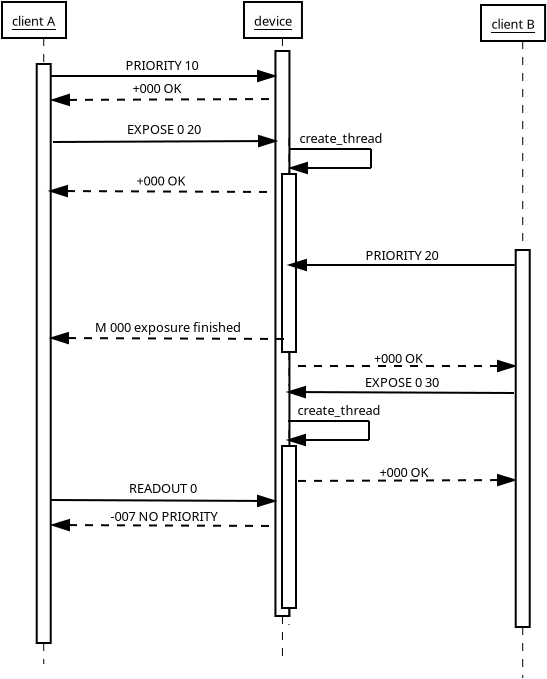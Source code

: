 <?xml version="1.0"?>
<dia:diagram xmlns:dia="http://www.lysator.liu.se/~alla/dia/">
  <dia:layer name="Background" visible="true">
    <dia:object type="UML - Lifeline" version="0" id="O0">
      <dia:attribute name="obj_pos">
        <dia:point val="4.436,8.3"/>
      </dia:attribute>
      <dia:attribute name="obj_bb">
        <dia:rectangle val="4.086,8.275;4.786,39.625"/>
      </dia:attribute>
      <dia:attribute name="conn_endpoints">
        <dia:point val="4.436,8.3"/>
        <dia:point val="4.436,39.6"/>
      </dia:attribute>
      <dia:attribute name="rtop">
        <dia:real val="1.3"/>
      </dia:attribute>
      <dia:attribute name="rbot">
        <dia:real val="30.25"/>
      </dia:attribute>
      <dia:attribute name="draw_focus">
        <dia:boolean val="true"/>
      </dia:attribute>
      <dia:attribute name="draw_cross">
        <dia:boolean val="false"/>
      </dia:attribute>
      <dia:connections>
        <dia:connection handle="0" to="O1" connection="6"/>
      </dia:connections>
    </dia:object>
    <dia:object type="UML - Objet" version="0" id="O1">
      <dia:attribute name="obj_pos">
        <dia:point val="2.35,6.5"/>
      </dia:attribute>
      <dia:attribute name="obj_bb">
        <dia:rectangle val="2.3,6.45;6.571,8.35"/>
      </dia:attribute>
      <dia:attribute name="elem_corner">
        <dia:point val="2.35,6.5"/>
      </dia:attribute>
      <dia:attribute name="elem_width">
        <dia:real val="4.171"/>
      </dia:attribute>
      <dia:attribute name="elem_height">
        <dia:real val="1.8"/>
      </dia:attribute>
      <dia:attribute name="text">
        <dia:composite type="text">
          <dia:attribute name="string">
            <dia:string>#client A#</dia:string>
          </dia:attribute>
          <dia:attribute name="font">
            <dia:font name="Helvetica"/>
          </dia:attribute>
          <dia:attribute name="height">
            <dia:real val="0.8"/>
          </dia:attribute>
          <dia:attribute name="pos">
            <dia:point val="4.436,7.74"/>
          </dia:attribute>
          <dia:attribute name="color">
            <dia:color val="#000000"/>
          </dia:attribute>
          <dia:attribute name="alignment">
            <dia:enum val="1"/>
          </dia:attribute>
        </dia:composite>
      </dia:attribute>
      <dia:attribute name="stereotype">
        <dia:string/>
      </dia:attribute>
      <dia:attribute name="exstate">
        <dia:string/>
      </dia:attribute>
      <dia:attribute name="attrib">
        <dia:composite type="text">
          <dia:attribute name="string">
            <dia:string>##</dia:string>
          </dia:attribute>
          <dia:attribute name="font">
            <dia:font name="Helvetica"/>
          </dia:attribute>
          <dia:attribute name="height">
            <dia:real val="0.8"/>
          </dia:attribute>
          <dia:attribute name="pos">
            <dia:point val="0,0"/>
          </dia:attribute>
          <dia:attribute name="color">
            <dia:color val="#000000"/>
          </dia:attribute>
          <dia:attribute name="alignment">
            <dia:enum val="0"/>
          </dia:attribute>
        </dia:composite>
      </dia:attribute>
      <dia:attribute name="is_active">
        <dia:boolean val="false"/>
      </dia:attribute>
      <dia:attribute name="show_attribs">
        <dia:boolean val="false"/>
      </dia:attribute>
      <dia:attribute name="multiple">
        <dia:boolean val="false"/>
      </dia:attribute>
    </dia:object>
    <dia:object type="UML - Objet" version="0" id="O2">
      <dia:attribute name="obj_pos">
        <dia:point val="14.45,6.5"/>
      </dia:attribute>
      <dia:attribute name="obj_bb">
        <dia:rectangle val="14.4,6.45;18.344,8.35"/>
      </dia:attribute>
      <dia:attribute name="elem_corner">
        <dia:point val="14.45,6.5"/>
      </dia:attribute>
      <dia:attribute name="elem_width">
        <dia:real val="3.844"/>
      </dia:attribute>
      <dia:attribute name="elem_height">
        <dia:real val="1.8"/>
      </dia:attribute>
      <dia:attribute name="text">
        <dia:composite type="text">
          <dia:attribute name="string">
            <dia:string>#device#</dia:string>
          </dia:attribute>
          <dia:attribute name="font">
            <dia:font name="Helvetica"/>
          </dia:attribute>
          <dia:attribute name="height">
            <dia:real val="0.8"/>
          </dia:attribute>
          <dia:attribute name="pos">
            <dia:point val="16.372,7.74"/>
          </dia:attribute>
          <dia:attribute name="color">
            <dia:color val="#000000"/>
          </dia:attribute>
          <dia:attribute name="alignment">
            <dia:enum val="1"/>
          </dia:attribute>
        </dia:composite>
      </dia:attribute>
      <dia:attribute name="stereotype">
        <dia:string/>
      </dia:attribute>
      <dia:attribute name="exstate">
        <dia:string/>
      </dia:attribute>
      <dia:attribute name="attrib">
        <dia:composite type="text">
          <dia:attribute name="string">
            <dia:string>##</dia:string>
          </dia:attribute>
          <dia:attribute name="font">
            <dia:font name="Helvetica"/>
          </dia:attribute>
          <dia:attribute name="height">
            <dia:real val="0.8"/>
          </dia:attribute>
          <dia:attribute name="pos">
            <dia:point val="0,0"/>
          </dia:attribute>
          <dia:attribute name="color">
            <dia:color val="#000000"/>
          </dia:attribute>
          <dia:attribute name="alignment">
            <dia:enum val="0"/>
          </dia:attribute>
        </dia:composite>
      </dia:attribute>
      <dia:attribute name="is_active">
        <dia:boolean val="false"/>
      </dia:attribute>
      <dia:attribute name="show_attribs">
        <dia:boolean val="false"/>
      </dia:attribute>
      <dia:attribute name="multiple">
        <dia:boolean val="false"/>
      </dia:attribute>
    </dia:object>
    <dia:object type="UML - Lifeline" version="0" id="O3">
      <dia:attribute name="obj_pos">
        <dia:point val="16.372,8.3"/>
      </dia:attribute>
      <dia:attribute name="obj_bb">
        <dia:rectangle val="16.022,8.275;16.722,39.425"/>
      </dia:attribute>
      <dia:attribute name="conn_endpoints">
        <dia:point val="16.372,8.3"/>
        <dia:point val="16.372,39.4"/>
      </dia:attribute>
      <dia:attribute name="rtop">
        <dia:real val="0.65"/>
      </dia:attribute>
      <dia:attribute name="rbot">
        <dia:real val="28.9"/>
      </dia:attribute>
      <dia:attribute name="draw_focus">
        <dia:boolean val="true"/>
      </dia:attribute>
      <dia:attribute name="draw_cross">
        <dia:boolean val="false"/>
      </dia:attribute>
      <dia:connections>
        <dia:connection handle="0" to="O2" connection="6"/>
      </dia:connections>
    </dia:object>
    <dia:object type="UML - Message" version="0" id="O4">
      <dia:attribute name="obj_pos">
        <dia:point val="4.8,10.2"/>
      </dia:attribute>
      <dia:attribute name="obj_bb">
        <dia:rectangle val="4.75,9.16;16.05,10.6"/>
      </dia:attribute>
      <dia:attribute name="conn_endpoints">
        <dia:point val="4.8,10.2"/>
        <dia:point val="16,10.2"/>
      </dia:attribute>
      <dia:attribute name="text">
        <dia:string>#PRIORITY 10#</dia:string>
      </dia:attribute>
      <dia:attribute name="text_pos">
        <dia:point val="10.35,9.9"/>
      </dia:attribute>
      <dia:attribute name="type">
        <dia:int val="0"/>
      </dia:attribute>
    </dia:object>
    <dia:object type="UML - Message" version="0" id="O5">
      <dia:attribute name="obj_pos">
        <dia:point val="4.85,11.4"/>
      </dia:attribute>
      <dia:attribute name="obj_bb">
        <dia:rectangle val="4.8,10.31;16.05,11.75"/>
      </dia:attribute>
      <dia:attribute name="conn_endpoints">
        <dia:point val="4.85,11.4"/>
        <dia:point val="16,11.35"/>
      </dia:attribute>
      <dia:attribute name="text">
        <dia:string>#+000 OK#</dia:string>
      </dia:attribute>
      <dia:attribute name="text_pos">
        <dia:point val="10.1,11.05"/>
      </dia:attribute>
      <dia:attribute name="type">
        <dia:int val="4"/>
      </dia:attribute>
    </dia:object>
    <dia:object type="UML - Message" version="0" id="O6">
      <dia:attribute name="obj_pos">
        <dia:point val="4.9,13.5"/>
      </dia:attribute>
      <dia:attribute name="obj_bb">
        <dia:rectangle val="4.85,12.36;16.1,13.85"/>
      </dia:attribute>
      <dia:attribute name="conn_endpoints">
        <dia:point val="4.9,13.5"/>
        <dia:point val="16.05,13.45"/>
      </dia:attribute>
      <dia:attribute name="text">
        <dia:string>#EXPOSE 0 20#</dia:string>
      </dia:attribute>
      <dia:attribute name="text_pos">
        <dia:point val="10.45,13.1"/>
      </dia:attribute>
      <dia:attribute name="type">
        <dia:int val="0"/>
      </dia:attribute>
    </dia:object>
    <dia:object type="UML - Lifeline" version="0" id="O7">
      <dia:attribute name="obj_pos">
        <dia:point val="16.7,13.3"/>
      </dia:attribute>
      <dia:attribute name="obj_bb">
        <dia:rectangle val="16.35,13.275;17.05,25.725"/>
      </dia:attribute>
      <dia:attribute name="conn_endpoints">
        <dia:point val="16.7,13.3"/>
        <dia:point val="16.7,25.7"/>
      </dia:attribute>
      <dia:attribute name="rtop">
        <dia:real val="1.8"/>
      </dia:attribute>
      <dia:attribute name="rbot">
        <dia:real val="10.7"/>
      </dia:attribute>
      <dia:attribute name="draw_focus">
        <dia:boolean val="true"/>
      </dia:attribute>
      <dia:attribute name="draw_cross">
        <dia:boolean val="false"/>
      </dia:attribute>
    </dia:object>
    <dia:object type="UML - Message" version="0" id="O8">
      <dia:attribute name="obj_pos">
        <dia:point val="16.75,13.85"/>
      </dia:attribute>
      <dia:attribute name="obj_bb">
        <dia:rectangle val="16.53,12.81;22.07,15.189"/>
      </dia:attribute>
      <dia:attribute name="conn_endpoints">
        <dia:point val="16.75,13.85"/>
        <dia:point val="20.8,14.8"/>
      </dia:attribute>
      <dia:attribute name="text">
        <dia:string>#create_thread#</dia:string>
      </dia:attribute>
      <dia:attribute name="text_pos">
        <dia:point val="19.3,13.55"/>
      </dia:attribute>
      <dia:attribute name="type">
        <dia:int val="6"/>
      </dia:attribute>
    </dia:object>
    <dia:object type="UML - Message" version="0" id="O9">
      <dia:attribute name="obj_pos">
        <dia:point val="4.75,15.95"/>
      </dia:attribute>
      <dia:attribute name="obj_bb">
        <dia:rectangle val="4.7,14.935;16,16.4"/>
      </dia:attribute>
      <dia:attribute name="conn_endpoints">
        <dia:point val="4.75,15.95"/>
        <dia:point val="15.95,16"/>
      </dia:attribute>
      <dia:attribute name="text">
        <dia:string>#+000 OK#</dia:string>
      </dia:attribute>
      <dia:attribute name="text_pos">
        <dia:point val="10.3,15.675"/>
      </dia:attribute>
      <dia:attribute name="type">
        <dia:int val="4"/>
      </dia:attribute>
    </dia:object>
    <dia:object type="UML - Objet" version="0" id="O10">
      <dia:attribute name="obj_pos">
        <dia:point val="26.3,6.65"/>
      </dia:attribute>
      <dia:attribute name="obj_bb">
        <dia:rectangle val="26.25,6.6;30.521,8.5"/>
      </dia:attribute>
      <dia:attribute name="elem_corner">
        <dia:point val="26.3,6.65"/>
      </dia:attribute>
      <dia:attribute name="elem_width">
        <dia:real val="4.171"/>
      </dia:attribute>
      <dia:attribute name="elem_height">
        <dia:real val="1.8"/>
      </dia:attribute>
      <dia:attribute name="text">
        <dia:composite type="text">
          <dia:attribute name="string">
            <dia:string>#client B#</dia:string>
          </dia:attribute>
          <dia:attribute name="font">
            <dia:font name="Helvetica"/>
          </dia:attribute>
          <dia:attribute name="height">
            <dia:real val="0.8"/>
          </dia:attribute>
          <dia:attribute name="pos">
            <dia:point val="28.386,7.89"/>
          </dia:attribute>
          <dia:attribute name="color">
            <dia:color val="#000000"/>
          </dia:attribute>
          <dia:attribute name="alignment">
            <dia:enum val="1"/>
          </dia:attribute>
        </dia:composite>
      </dia:attribute>
      <dia:attribute name="stereotype">
        <dia:string/>
      </dia:attribute>
      <dia:attribute name="exstate">
        <dia:string/>
      </dia:attribute>
      <dia:attribute name="attrib">
        <dia:composite type="text">
          <dia:attribute name="string">
            <dia:string>##</dia:string>
          </dia:attribute>
          <dia:attribute name="font">
            <dia:font name="Helvetica"/>
          </dia:attribute>
          <dia:attribute name="height">
            <dia:real val="0.8"/>
          </dia:attribute>
          <dia:attribute name="pos">
            <dia:point val="0,0"/>
          </dia:attribute>
          <dia:attribute name="color">
            <dia:color val="#000000"/>
          </dia:attribute>
          <dia:attribute name="alignment">
            <dia:enum val="0"/>
          </dia:attribute>
        </dia:composite>
      </dia:attribute>
      <dia:attribute name="is_active">
        <dia:boolean val="false"/>
      </dia:attribute>
      <dia:attribute name="show_attribs">
        <dia:boolean val="false"/>
      </dia:attribute>
      <dia:attribute name="multiple">
        <dia:boolean val="false"/>
      </dia:attribute>
    </dia:object>
    <dia:object type="UML - Lifeline" version="0" id="O11">
      <dia:attribute name="obj_pos">
        <dia:point val="28.386,8.45"/>
      </dia:attribute>
      <dia:attribute name="obj_bb">
        <dia:rectangle val="28.036,8.425;28.736,40.325"/>
      </dia:attribute>
      <dia:attribute name="conn_endpoints">
        <dia:point val="28.386,8.45"/>
        <dia:point val="28.386,40.3"/>
      </dia:attribute>
      <dia:attribute name="rtop">
        <dia:real val="10.45"/>
      </dia:attribute>
      <dia:attribute name="rbot">
        <dia:real val="29.3"/>
      </dia:attribute>
      <dia:attribute name="draw_focus">
        <dia:boolean val="true"/>
      </dia:attribute>
      <dia:attribute name="draw_cross">
        <dia:boolean val="false"/>
      </dia:attribute>
      <dia:connections>
        <dia:connection handle="0" to="O10" connection="6"/>
      </dia:connections>
    </dia:object>
    <dia:object type="UML - Message" version="0" id="O12">
      <dia:attribute name="obj_pos">
        <dia:point val="27.986,19.65"/>
      </dia:attribute>
      <dia:attribute name="obj_bb">
        <dia:rectangle val="16.65,18.66;28.036,20.05"/>
      </dia:attribute>
      <dia:attribute name="conn_endpoints">
        <dia:point val="27.986,19.65"/>
        <dia:point val="16.7,19.65"/>
      </dia:attribute>
      <dia:attribute name="text">
        <dia:string>#PRIORITY 20#</dia:string>
      </dia:attribute>
      <dia:attribute name="text_pos">
        <dia:point val="22.35,19.4"/>
      </dia:attribute>
      <dia:attribute name="type">
        <dia:int val="0"/>
      </dia:attribute>
    </dia:object>
    <dia:object type="UML - Message" version="0" id="O13">
      <dia:attribute name="obj_pos">
        <dia:point val="28,24.7"/>
      </dia:attribute>
      <dia:attribute name="obj_bb">
        <dia:rectangle val="16.65,23.81;28.05,25.1"/>
      </dia:attribute>
      <dia:attribute name="conn_endpoints">
        <dia:point val="28,24.7"/>
        <dia:point val="16.7,24.7"/>
      </dia:attribute>
      <dia:attribute name="text">
        <dia:string>#+000 OK#</dia:string>
      </dia:attribute>
      <dia:attribute name="text_pos">
        <dia:point val="22.175,24.55"/>
      </dia:attribute>
      <dia:attribute name="type">
        <dia:int val="4"/>
      </dia:attribute>
    </dia:object>
    <dia:object type="UML - Message" version="0" id="O14">
      <dia:attribute name="obj_pos">
        <dia:point val="27.95,26.05"/>
      </dia:attribute>
      <dia:attribute name="obj_bb">
        <dia:rectangle val="16.6,25.01;28,26.4"/>
      </dia:attribute>
      <dia:attribute name="conn_endpoints">
        <dia:point val="27.95,26.05"/>
        <dia:point val="16.65,26"/>
      </dia:attribute>
      <dia:attribute name="text">
        <dia:string>#EXPOSE 0 30#</dia:string>
      </dia:attribute>
      <dia:attribute name="text_pos">
        <dia:point val="22.35,25.75"/>
      </dia:attribute>
      <dia:attribute name="type">
        <dia:int val="0"/>
      </dia:attribute>
    </dia:object>
    <dia:object type="UML - Message" version="0" id="O15">
      <dia:attribute name="obj_pos">
        <dia:point val="16.65,27.45"/>
      </dia:attribute>
      <dia:attribute name="obj_bb">
        <dia:rectangle val="16.43,26.41;21.97,28.789"/>
      </dia:attribute>
      <dia:attribute name="conn_endpoints">
        <dia:point val="16.65,27.45"/>
        <dia:point val="20.7,28.4"/>
      </dia:attribute>
      <dia:attribute name="text">
        <dia:string>#create_thread#</dia:string>
      </dia:attribute>
      <dia:attribute name="text_pos">
        <dia:point val="19.2,27.15"/>
      </dia:attribute>
      <dia:attribute name="type">
        <dia:int val="6"/>
      </dia:attribute>
    </dia:object>
    <dia:object type="UML - Message" version="0" id="O16">
      <dia:attribute name="obj_pos">
        <dia:point val="4.8,23.3"/>
      </dia:attribute>
      <dia:attribute name="obj_bb">
        <dia:rectangle val="4.75,22.26;16.7,23.75"/>
      </dia:attribute>
      <dia:attribute name="conn_endpoints">
        <dia:point val="4.8,23.3"/>
        <dia:point val="16.65,23.35"/>
      </dia:attribute>
      <dia:attribute name="text">
        <dia:string>#M 000 exposure finished#</dia:string>
      </dia:attribute>
      <dia:attribute name="text_pos">
        <dia:point val="10.65,23"/>
      </dia:attribute>
      <dia:attribute name="type">
        <dia:int val="4"/>
      </dia:attribute>
    </dia:object>
    <dia:object type="UML - Lifeline" version="0" id="O17">
      <dia:attribute name="obj_pos">
        <dia:point val="16.7,27.9"/>
      </dia:attribute>
      <dia:attribute name="obj_bb">
        <dia:rectangle val="16.35,27.875;17.05,37.675"/>
      </dia:attribute>
      <dia:attribute name="conn_endpoints">
        <dia:point val="16.7,27.9"/>
        <dia:point val="16.7,37.65"/>
      </dia:attribute>
      <dia:attribute name="rtop">
        <dia:real val="0.8"/>
      </dia:attribute>
      <dia:attribute name="rbot">
        <dia:real val="8.9"/>
      </dia:attribute>
      <dia:attribute name="draw_focus">
        <dia:boolean val="true"/>
      </dia:attribute>
      <dia:attribute name="draw_cross">
        <dia:boolean val="false"/>
      </dia:attribute>
    </dia:object>
    <dia:object type="UML - Message" version="0" id="O18">
      <dia:attribute name="obj_pos">
        <dia:point val="28,30.4"/>
      </dia:attribute>
      <dia:attribute name="obj_bb">
        <dia:rectangle val="16.7,29.51;28.05,30.85"/>
      </dia:attribute>
      <dia:attribute name="conn_endpoints">
        <dia:point val="28,30.4"/>
        <dia:point val="16.75,30.45"/>
      </dia:attribute>
      <dia:attribute name="text">
        <dia:string>#+000 OK#</dia:string>
      </dia:attribute>
      <dia:attribute name="text_pos">
        <dia:point val="22.45,30.25"/>
      </dia:attribute>
      <dia:attribute name="type">
        <dia:int val="4"/>
      </dia:attribute>
    </dia:object>
    <dia:object type="UML - Message" version="0" id="O19">
      <dia:attribute name="obj_pos">
        <dia:point val="4.75,31.4"/>
      </dia:attribute>
      <dia:attribute name="obj_bb">
        <dia:rectangle val="4.7,30.31;16.05,31.85"/>
      </dia:attribute>
      <dia:attribute name="conn_endpoints">
        <dia:point val="4.75,31.4"/>
        <dia:point val="16,31.45"/>
      </dia:attribute>
      <dia:attribute name="text">
        <dia:string>#READOUT 0#</dia:string>
      </dia:attribute>
      <dia:attribute name="text_pos">
        <dia:point val="10.4,31.05"/>
      </dia:attribute>
      <dia:attribute name="type">
        <dia:int val="0"/>
      </dia:attribute>
    </dia:object>
    <dia:object type="UML - Message" version="0" id="O20">
      <dia:attribute name="obj_pos">
        <dia:point val="4.85,32.65"/>
      </dia:attribute>
      <dia:attribute name="obj_bb">
        <dia:rectangle val="4.8,31.71;16.05,33.1"/>
      </dia:attribute>
      <dia:attribute name="conn_endpoints">
        <dia:point val="4.85,32.65"/>
        <dia:point val="16,32.7"/>
      </dia:attribute>
      <dia:attribute name="text">
        <dia:string>#-007 NO PRIORITY#</dia:string>
      </dia:attribute>
      <dia:attribute name="text_pos">
        <dia:point val="10.45,32.45"/>
      </dia:attribute>
      <dia:attribute name="type">
        <dia:int val="4"/>
      </dia:attribute>
    </dia:object>
  </dia:layer>
</dia:diagram>
